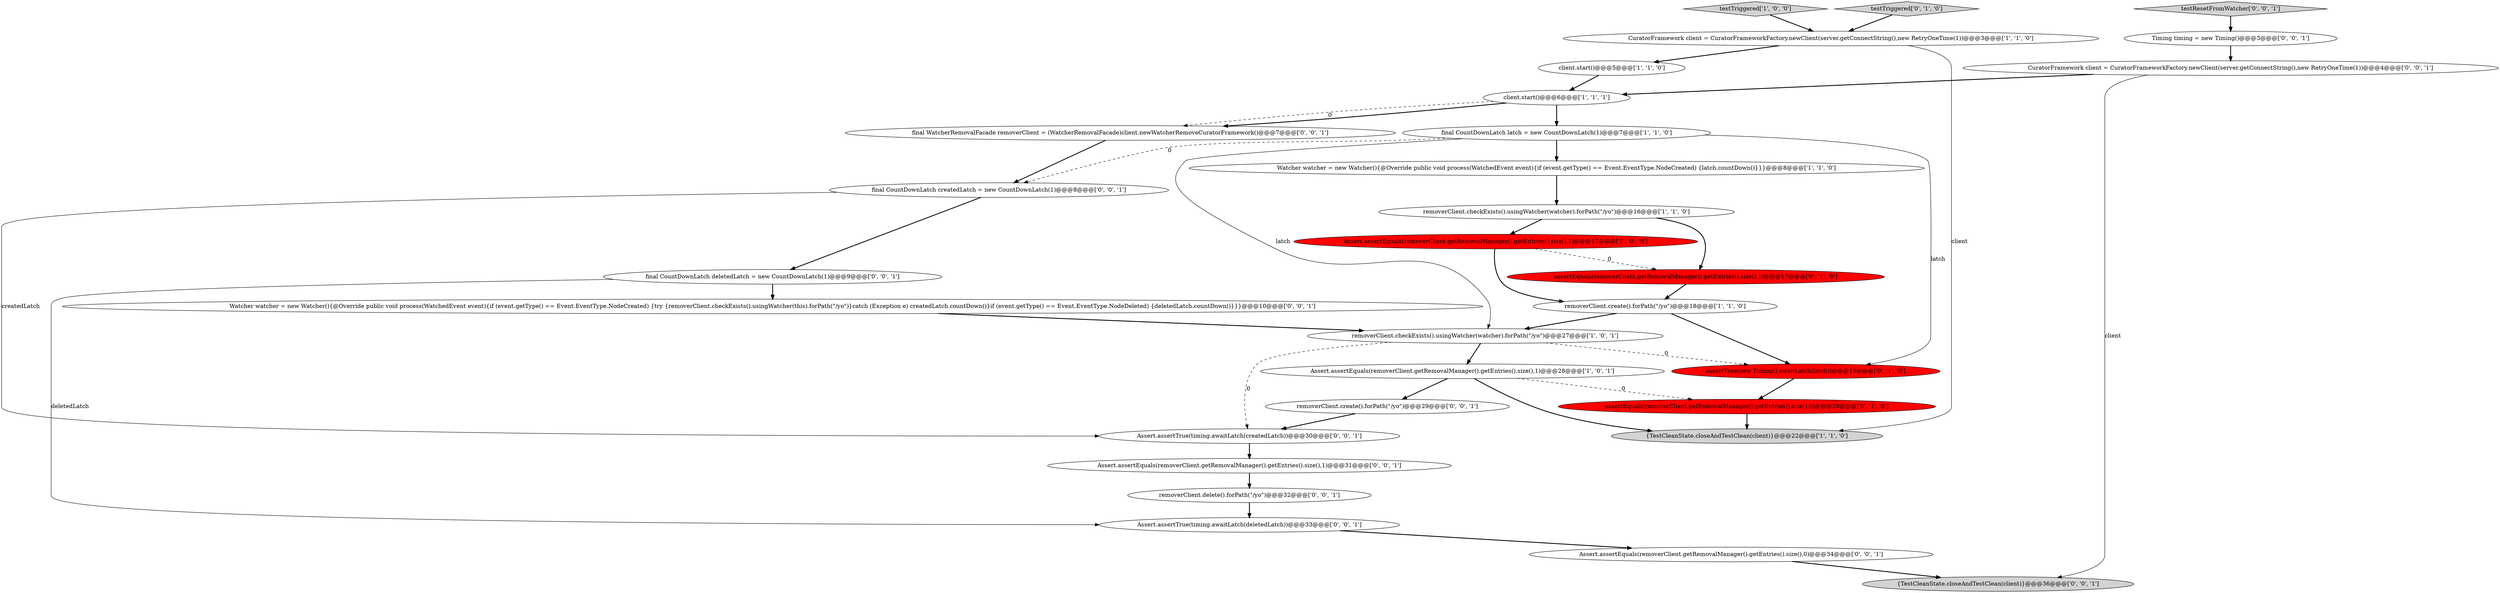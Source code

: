 digraph {
10 [style = filled, label = "removerClient.checkExists().usingWatcher(watcher).forPath(\"/yo\")@@@16@@@['1', '1', '0']", fillcolor = white, shape = ellipse image = "AAA0AAABBB1BBB"];
20 [style = filled, label = "Assert.assertEquals(removerClient.getRemovalManager().getEntries().size(),1)@@@31@@@['0', '0', '1']", fillcolor = white, shape = ellipse image = "AAA0AAABBB3BBB"];
9 [style = filled, label = "testTriggered['1', '0', '0']", fillcolor = lightgray, shape = diamond image = "AAA0AAABBB1BBB"];
26 [style = filled, label = "final WatcherRemovalFacade removerClient = (WatcherRemovalFacade)client.newWatcherRemoveCuratorFramework()@@@7@@@['0', '0', '1']", fillcolor = white, shape = ellipse image = "AAA0AAABBB3BBB"];
23 [style = filled, label = "{TestCleanState.closeAndTestClean(client)}@@@36@@@['0', '0', '1']", fillcolor = lightgray, shape = ellipse image = "AAA0AAABBB3BBB"];
2 [style = filled, label = "Assert.assertEquals(removerClient.getRemovalManager().getEntries().size(),1)@@@17@@@['1', '0', '0']", fillcolor = red, shape = ellipse image = "AAA1AAABBB1BBB"];
8 [style = filled, label = "client.start()@@@5@@@['1', '1', '0']", fillcolor = white, shape = ellipse image = "AAA0AAABBB1BBB"];
14 [style = filled, label = "assertTrue(new Timing().awaitLatch(latch))@@@19@@@['0', '1', '0']", fillcolor = red, shape = ellipse image = "AAA1AAABBB2BBB"];
27 [style = filled, label = "Assert.assertTrue(timing.awaitLatch(createdLatch))@@@30@@@['0', '0', '1']", fillcolor = white, shape = ellipse image = "AAA0AAABBB3BBB"];
0 [style = filled, label = "client.start()@@@6@@@['1', '1', '1']", fillcolor = white, shape = ellipse image = "AAA0AAABBB1BBB"];
24 [style = filled, label = "final CountDownLatch createdLatch = new CountDownLatch(1)@@@8@@@['0', '0', '1']", fillcolor = white, shape = ellipse image = "AAA0AAABBB3BBB"];
12 [style = filled, label = "testTriggered['0', '1', '0']", fillcolor = lightgray, shape = diamond image = "AAA0AAABBB2BBB"];
1 [style = filled, label = "final CountDownLatch latch = new CountDownLatch(1)@@@7@@@['1', '1', '0']", fillcolor = white, shape = ellipse image = "AAA0AAABBB1BBB"];
16 [style = filled, label = "CuratorFramework client = CuratorFrameworkFactory.newClient(server.getConnectString(),new RetryOneTime(1))@@@4@@@['0', '0', '1']", fillcolor = white, shape = ellipse image = "AAA0AAABBB3BBB"];
5 [style = filled, label = "removerClient.create().forPath(\"/yo\")@@@18@@@['1', '1', '0']", fillcolor = white, shape = ellipse image = "AAA0AAABBB1BBB"];
15 [style = filled, label = "assertEquals(removerClient.getRemovalManager().getEntries().size(),0)@@@20@@@['0', '1', '0']", fillcolor = red, shape = ellipse image = "AAA1AAABBB2BBB"];
3 [style = filled, label = "CuratorFramework client = CuratorFrameworkFactory.newClient(server.getConnectString(),new RetryOneTime(1))@@@3@@@['1', '1', '0']", fillcolor = white, shape = ellipse image = "AAA0AAABBB1BBB"];
18 [style = filled, label = "Assert.assertTrue(timing.awaitLatch(deletedLatch))@@@33@@@['0', '0', '1']", fillcolor = white, shape = ellipse image = "AAA0AAABBB3BBB"];
28 [style = filled, label = "Assert.assertEquals(removerClient.getRemovalManager().getEntries().size(),0)@@@34@@@['0', '0', '1']", fillcolor = white, shape = ellipse image = "AAA0AAABBB3BBB"];
4 [style = filled, label = "Assert.assertEquals(removerClient.getRemovalManager().getEntries().size(),1)@@@28@@@['1', '0', '1']", fillcolor = white, shape = ellipse image = "AAA0AAABBB1BBB"];
19 [style = filled, label = "final CountDownLatch deletedLatch = new CountDownLatch(1)@@@9@@@['0', '0', '1']", fillcolor = white, shape = ellipse image = "AAA0AAABBB3BBB"];
22 [style = filled, label = "testResetFromWatcher['0', '0', '1']", fillcolor = lightgray, shape = diamond image = "AAA0AAABBB3BBB"];
29 [style = filled, label = "removerClient.delete().forPath(\"/yo\")@@@32@@@['0', '0', '1']", fillcolor = white, shape = ellipse image = "AAA0AAABBB3BBB"];
7 [style = filled, label = "{TestCleanState.closeAndTestClean(client)}@@@22@@@['1', '1', '0']", fillcolor = lightgray, shape = ellipse image = "AAA0AAABBB1BBB"];
21 [style = filled, label = "removerClient.create().forPath(\"/yo\")@@@29@@@['0', '0', '1']", fillcolor = white, shape = ellipse image = "AAA0AAABBB3BBB"];
6 [style = filled, label = "Watcher watcher = new Watcher(){@Override public void process(WatchedEvent event){if (event.getType() == Event.EventType.NodeCreated) {latch.countDown()}}}@@@8@@@['1', '1', '0']", fillcolor = white, shape = ellipse image = "AAA0AAABBB1BBB"];
17 [style = filled, label = "Watcher watcher = new Watcher(){@Override public void process(WatchedEvent event){if (event.getType() == Event.EventType.NodeCreated) {try {removerClient.checkExists().usingWatcher(this).forPath(\"/yo\")}catch (Exception e) createdLatch.countDown()}if (event.getType() == Event.EventType.NodeDeleted) {deletedLatch.countDown()}}}@@@10@@@['0', '0', '1']", fillcolor = white, shape = ellipse image = "AAA0AAABBB3BBB"];
11 [style = filled, label = "removerClient.checkExists().usingWatcher(watcher).forPath(\"/yo\")@@@27@@@['1', '0', '1']", fillcolor = white, shape = ellipse image = "AAA0AAABBB1BBB"];
13 [style = filled, label = "assertEquals(removerClient.getRemovalManager().getEntries().size(),1)@@@17@@@['0', '1', '0']", fillcolor = red, shape = ellipse image = "AAA1AAABBB2BBB"];
25 [style = filled, label = "Timing timing = new Timing()@@@3@@@['0', '0', '1']", fillcolor = white, shape = ellipse image = "AAA0AAABBB3BBB"];
22->25 [style = bold, label=""];
16->0 [style = bold, label=""];
24->19 [style = bold, label=""];
0->26 [style = bold, label=""];
3->7 [style = solid, label="client"];
15->7 [style = bold, label=""];
1->14 [style = solid, label="latch"];
21->27 [style = bold, label=""];
20->29 [style = bold, label=""];
24->27 [style = solid, label="createdLatch"];
11->4 [style = bold, label=""];
4->21 [style = bold, label=""];
16->23 [style = solid, label="client"];
0->26 [style = dashed, label="0"];
19->17 [style = bold, label=""];
5->14 [style = bold, label=""];
26->24 [style = bold, label=""];
25->16 [style = bold, label=""];
18->28 [style = bold, label=""];
4->7 [style = bold, label=""];
29->18 [style = bold, label=""];
1->11 [style = solid, label="latch"];
8->0 [style = bold, label=""];
1->6 [style = bold, label=""];
10->13 [style = bold, label=""];
28->23 [style = bold, label=""];
2->13 [style = dashed, label="0"];
0->1 [style = bold, label=""];
3->8 [style = bold, label=""];
6->10 [style = bold, label=""];
11->14 [style = dashed, label="0"];
4->15 [style = dashed, label="0"];
1->24 [style = dashed, label="0"];
13->5 [style = bold, label=""];
9->3 [style = bold, label=""];
10->2 [style = bold, label=""];
5->11 [style = bold, label=""];
14->15 [style = bold, label=""];
12->3 [style = bold, label=""];
19->18 [style = solid, label="deletedLatch"];
11->27 [style = dashed, label="0"];
27->20 [style = bold, label=""];
2->5 [style = bold, label=""];
17->11 [style = bold, label=""];
}
